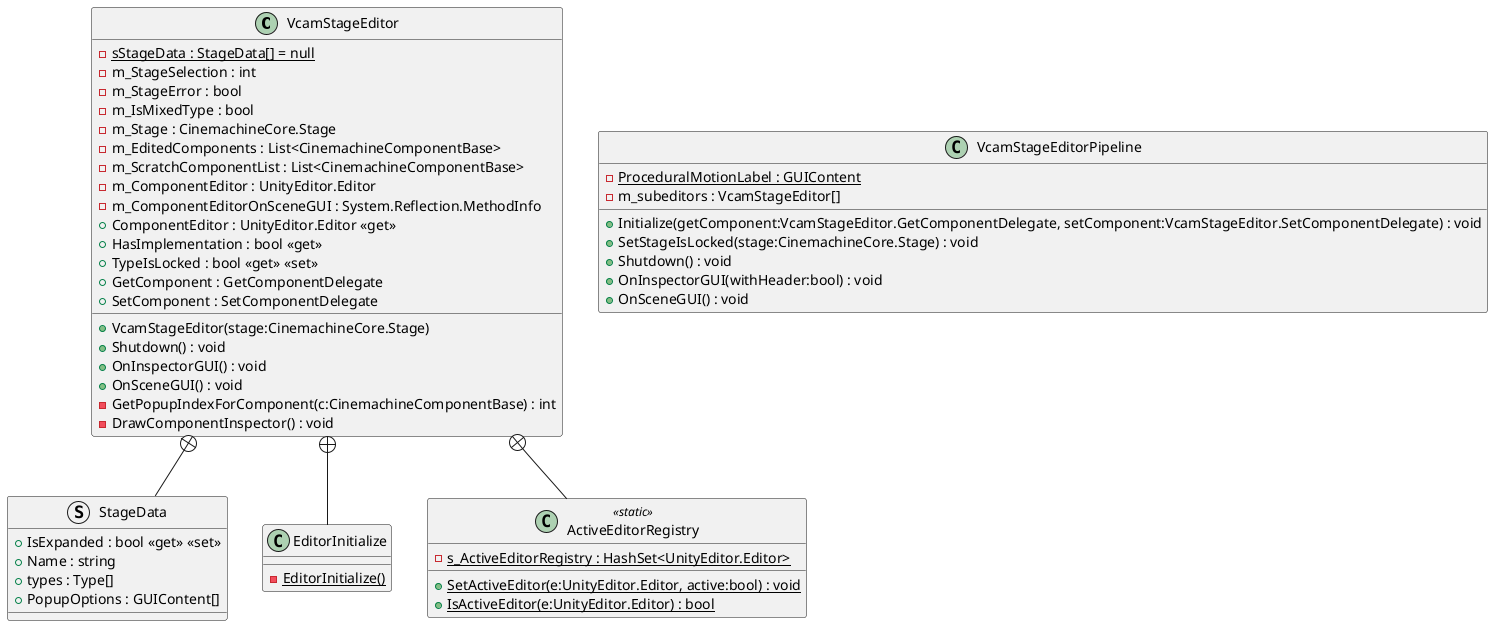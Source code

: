 @startuml
class VcamStageEditor {
    {static} - sStageData : StageData[] = null
    - m_StageSelection : int
    - m_StageError : bool
    - m_IsMixedType : bool
    - m_Stage : CinemachineCore.Stage
    - m_EditedComponents : List<CinemachineComponentBase>
    - m_ScratchComponentList : List<CinemachineComponentBase>
    - m_ComponentEditor : UnityEditor.Editor
    - m_ComponentEditorOnSceneGUI : System.Reflection.MethodInfo
    + VcamStageEditor(stage:CinemachineCore.Stage)
    + Shutdown() : void
    + ComponentEditor : UnityEditor.Editor <<get>>
    + HasImplementation : bool <<get>>
    + TypeIsLocked : bool <<get>> <<set>>
    + OnInspectorGUI() : void
    + OnSceneGUI() : void
    - GetPopupIndexForComponent(c:CinemachineComponentBase) : int
    - DrawComponentInspector() : void
    + GetComponent : GetComponentDelegate
    + SetComponent : SetComponentDelegate
}
class VcamStageEditorPipeline {
    {static} - ProceduralMotionLabel : GUIContent
    - m_subeditors : VcamStageEditor[]
    + Initialize(getComponent:VcamStageEditor.GetComponentDelegate, setComponent:VcamStageEditor.SetComponentDelegate) : void
    + SetStageIsLocked(stage:CinemachineCore.Stage) : void
    + Shutdown() : void
    + OnInspectorGUI(withHeader:bool) : void
    + OnSceneGUI() : void
}
struct StageData {
    + IsExpanded : bool <<get>> <<set>>
    + Name : string
    + types : Type[]
    + PopupOptions : GUIContent[]
}
class EditorInitialize {
    {static} - EditorInitialize()
}
class ActiveEditorRegistry <<static>> {
    {static} - s_ActiveEditorRegistry : HashSet<UnityEditor.Editor>
    + {static} SetActiveEditor(e:UnityEditor.Editor, active:bool) : void
    + {static} IsActiveEditor(e:UnityEditor.Editor) : bool
}
VcamStageEditor +-- StageData
VcamStageEditor +-- EditorInitialize
VcamStageEditor +-- ActiveEditorRegistry
@enduml
